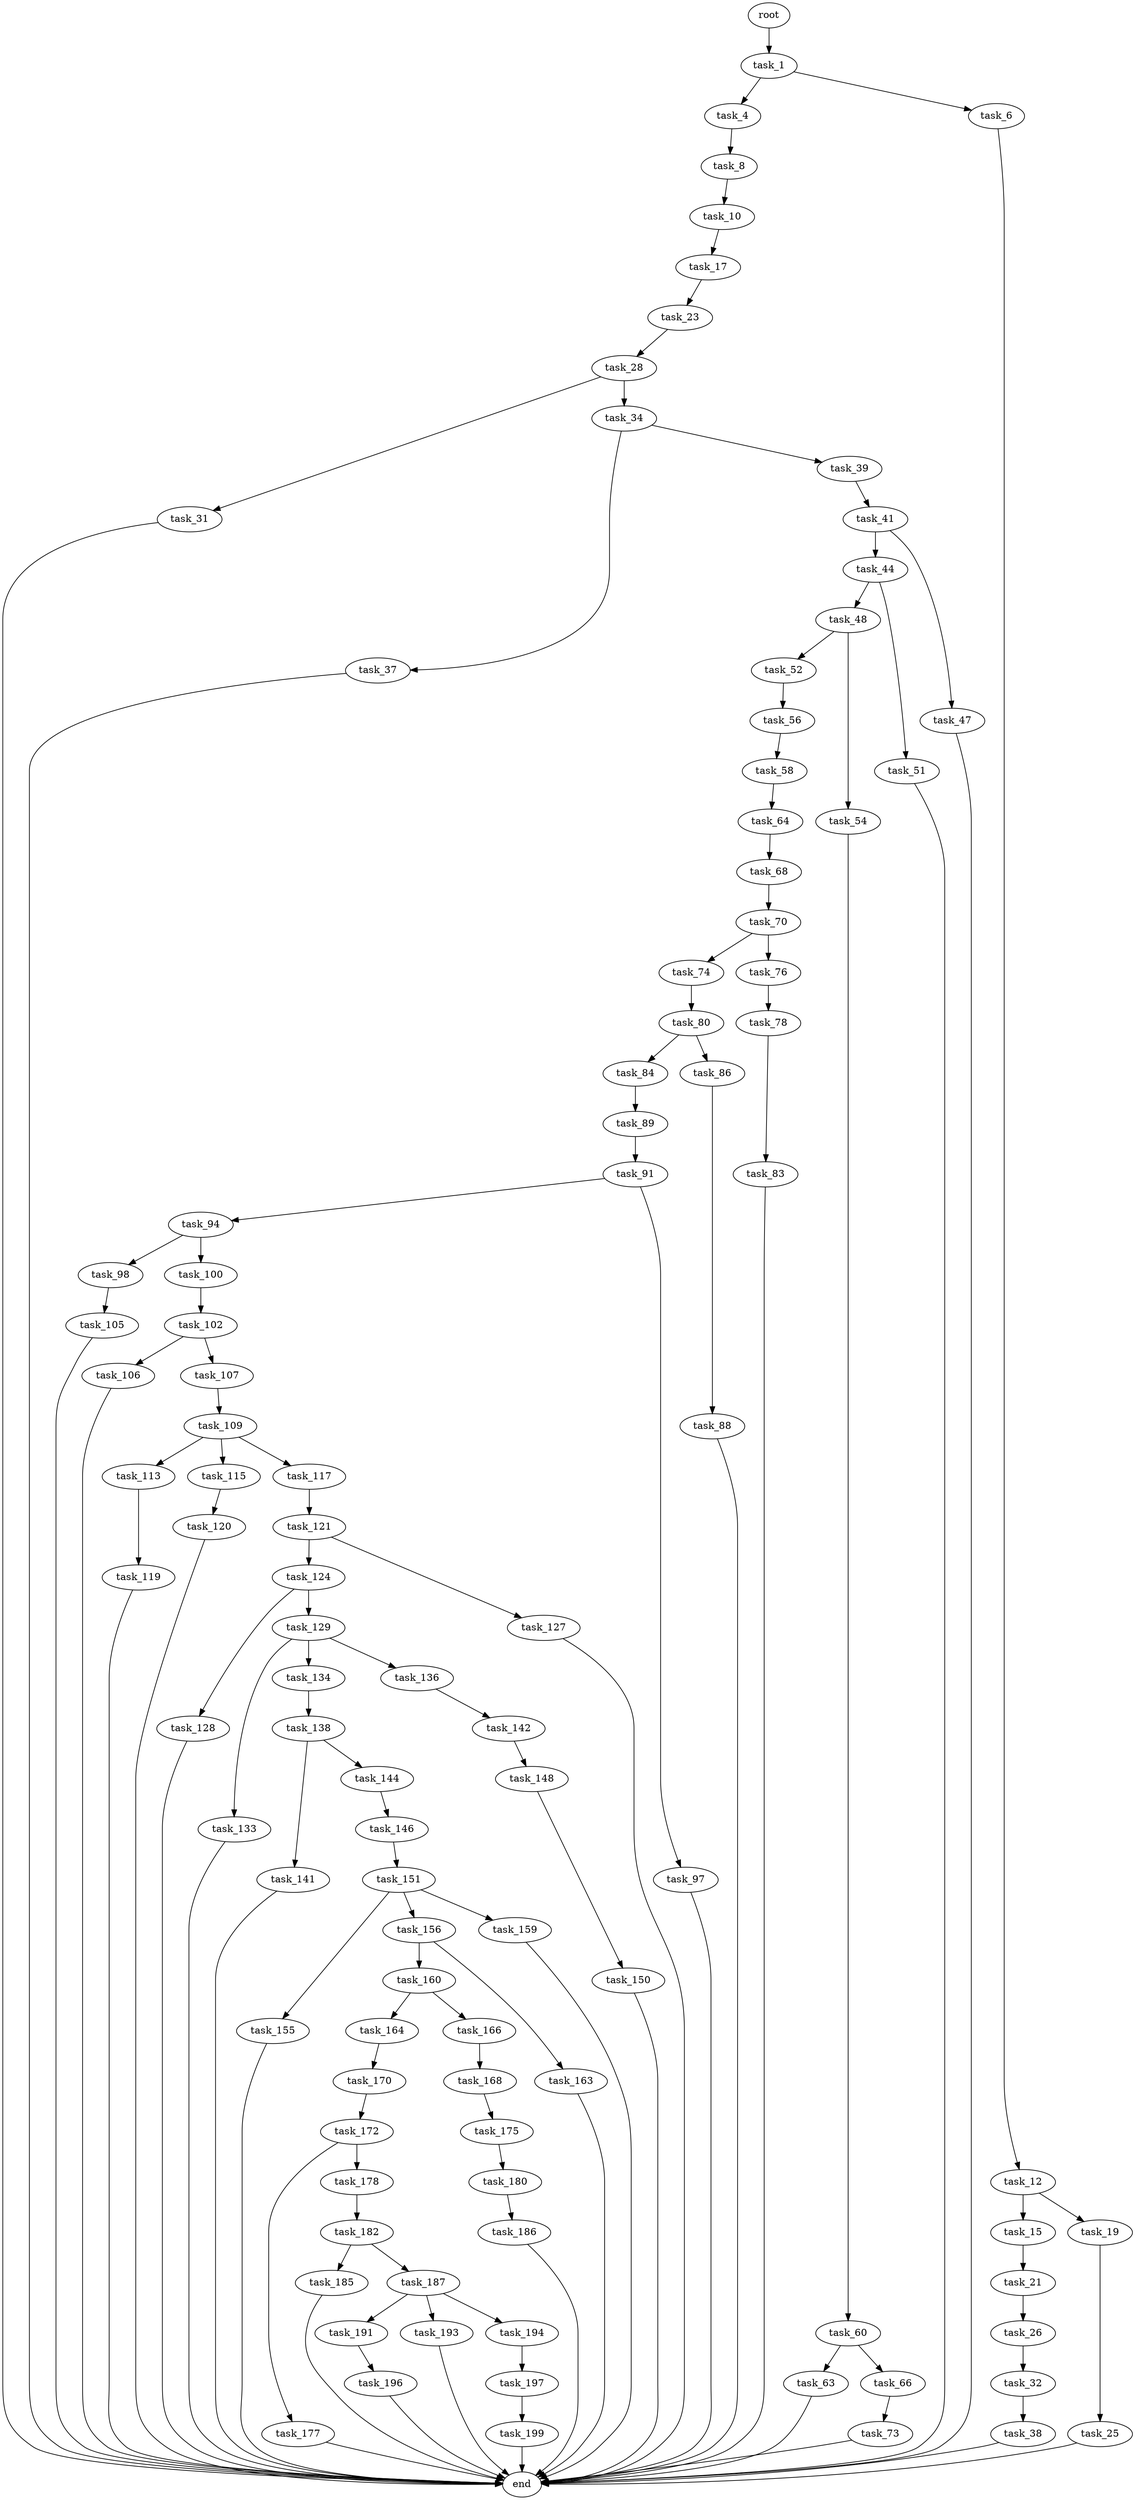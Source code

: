 digraph G {
  root [size="0.000000"];
  task_1 [size="8589934592.000000"];
  task_4 [size="5473826943.000000"];
  task_6 [size="1073741824000.000000"];
  task_8 [size="8589934592.000000"];
  task_12 [size="134217728000.000000"];
  task_10 [size="23612597796.000000"];
  task_17 [size="36799529177.000000"];
  task_15 [size="1066937341.000000"];
  task_19 [size="8815531447.000000"];
  task_21 [size="1088629780104.000000"];
  task_23 [size="782757789696.000000"];
  task_25 [size="28991029248.000000"];
  task_26 [size="6693819840.000000"];
  task_28 [size="782757789696.000000"];
  end [size="0.000000"];
  task_32 [size="35980634904.000000"];
  task_31 [size="218034790753.000000"];
  task_34 [size="782757789696.000000"];
  task_38 [size="373390892802.000000"];
  task_37 [size="134946984084.000000"];
  task_39 [size="782757789696.000000"];
  task_41 [size="134217728000.000000"];
  task_44 [size="22114184252.000000"];
  task_47 [size="1497573733.000000"];
  task_48 [size="231928233984.000000"];
  task_51 [size="9205117656.000000"];
  task_52 [size="28991029248.000000"];
  task_54 [size="30586682998.000000"];
  task_56 [size="8589934592.000000"];
  task_60 [size="33017379042.000000"];
  task_58 [size="895858068159.000000"];
  task_64 [size="1573510738.000000"];
  task_63 [size="756566594851.000000"];
  task_66 [size="1073741824000.000000"];
  task_68 [size="68719476736.000000"];
  task_73 [size="368293445632.000000"];
  task_70 [size="560134890328.000000"];
  task_74 [size="1565616975.000000"];
  task_76 [size="19467048106.000000"];
  task_80 [size="308186213024.000000"];
  task_78 [size="1073741824000.000000"];
  task_83 [size="111273442811.000000"];
  task_84 [size="9148194142.000000"];
  task_86 [size="134217728000.000000"];
  task_89 [size="28991029248.000000"];
  task_88 [size="10090579281.000000"];
  task_91 [size="782757789696.000000"];
  task_94 [size="72837978300.000000"];
  task_97 [size="249659972848.000000"];
  task_98 [size="134217728000.000000"];
  task_100 [size="28991029248.000000"];
  task_105 [size="139797531408.000000"];
  task_102 [size="123042165648.000000"];
  task_106 [size="6205148951.000000"];
  task_107 [size="24477248007.000000"];
  task_109 [size="549755813888.000000"];
  task_113 [size="26284466988.000000"];
  task_115 [size="10766032078.000000"];
  task_117 [size="443856204532.000000"];
  task_119 [size="134217728000.000000"];
  task_120 [size="299406740495.000000"];
  task_121 [size="723750909311.000000"];
  task_124 [size="92210031672.000000"];
  task_127 [size="8090517905.000000"];
  task_128 [size="41350551200.000000"];
  task_129 [size="549755813888.000000"];
  task_133 [size="208773641683.000000"];
  task_134 [size="8589934592.000000"];
  task_136 [size="1073741824000.000000"];
  task_138 [size="437312142797.000000"];
  task_142 [size="1376483120.000000"];
  task_141 [size="505261740.000000"];
  task_144 [size="228200835462.000000"];
  task_148 [size="188105872292.000000"];
  task_146 [size="3141862910.000000"];
  task_151 [size="212472989149.000000"];
  task_150 [size="9876759764.000000"];
  task_155 [size="226156120640.000000"];
  task_156 [size="368293445632.000000"];
  task_159 [size="16284413814.000000"];
  task_160 [size="169692092328.000000"];
  task_163 [size="162138966664.000000"];
  task_164 [size="782757789696.000000"];
  task_166 [size="2586903250.000000"];
  task_170 [size="1073741824000.000000"];
  task_168 [size="703793784817.000000"];
  task_175 [size="4138404513.000000"];
  task_172 [size="4073871390.000000"];
  task_177 [size="68719476736.000000"];
  task_178 [size="68719476736.000000"];
  task_180 [size="5503892020.000000"];
  task_182 [size="1073741824000.000000"];
  task_186 [size="3688414928.000000"];
  task_185 [size="9606490282.000000"];
  task_187 [size="368293445632.000000"];
  task_191 [size="6696527948.000000"];
  task_193 [size="110660175552.000000"];
  task_194 [size="10770724262.000000"];
  task_196 [size="134217728000.000000"];
  task_197 [size="136099835864.000000"];
  task_199 [size="158632556568.000000"];

  root -> task_1 [size="1.000000"];
  task_1 -> task_4 [size="33554432.000000"];
  task_1 -> task_6 [size="33554432.000000"];
  task_4 -> task_8 [size="209715200.000000"];
  task_6 -> task_12 [size="838860800.000000"];
  task_8 -> task_10 [size="33554432.000000"];
  task_12 -> task_15 [size="209715200.000000"];
  task_12 -> task_19 [size="209715200.000000"];
  task_10 -> task_17 [size="536870912.000000"];
  task_17 -> task_23 [size="75497472.000000"];
  task_15 -> task_21 [size="33554432.000000"];
  task_19 -> task_25 [size="838860800.000000"];
  task_21 -> task_26 [size="838860800.000000"];
  task_23 -> task_28 [size="679477248.000000"];
  task_25 -> end [size="1.000000"];
  task_26 -> task_32 [size="134217728.000000"];
  task_28 -> task_31 [size="679477248.000000"];
  task_28 -> task_34 [size="679477248.000000"];
  task_32 -> task_38 [size="679477248.000000"];
  task_31 -> end [size="1.000000"];
  task_34 -> task_37 [size="679477248.000000"];
  task_34 -> task_39 [size="679477248.000000"];
  task_38 -> end [size="1.000000"];
  task_37 -> end [size="1.000000"];
  task_39 -> task_41 [size="679477248.000000"];
  task_41 -> task_44 [size="209715200.000000"];
  task_41 -> task_47 [size="209715200.000000"];
  task_44 -> task_48 [size="33554432.000000"];
  task_44 -> task_51 [size="33554432.000000"];
  task_47 -> end [size="1.000000"];
  task_48 -> task_52 [size="301989888.000000"];
  task_48 -> task_54 [size="301989888.000000"];
  task_51 -> end [size="1.000000"];
  task_52 -> task_56 [size="75497472.000000"];
  task_54 -> task_60 [size="536870912.000000"];
  task_56 -> task_58 [size="33554432.000000"];
  task_60 -> task_63 [size="536870912.000000"];
  task_60 -> task_66 [size="536870912.000000"];
  task_58 -> task_64 [size="838860800.000000"];
  task_64 -> task_68 [size="33554432.000000"];
  task_63 -> end [size="1.000000"];
  task_66 -> task_73 [size="838860800.000000"];
  task_68 -> task_70 [size="134217728.000000"];
  task_73 -> end [size="1.000000"];
  task_70 -> task_74 [size="536870912.000000"];
  task_70 -> task_76 [size="536870912.000000"];
  task_74 -> task_80 [size="33554432.000000"];
  task_76 -> task_78 [size="411041792.000000"];
  task_80 -> task_84 [size="411041792.000000"];
  task_80 -> task_86 [size="411041792.000000"];
  task_78 -> task_83 [size="838860800.000000"];
  task_83 -> end [size="1.000000"];
  task_84 -> task_89 [size="411041792.000000"];
  task_86 -> task_88 [size="209715200.000000"];
  task_89 -> task_91 [size="75497472.000000"];
  task_88 -> end [size="1.000000"];
  task_91 -> task_94 [size="679477248.000000"];
  task_91 -> task_97 [size="679477248.000000"];
  task_94 -> task_98 [size="134217728.000000"];
  task_94 -> task_100 [size="134217728.000000"];
  task_97 -> end [size="1.000000"];
  task_98 -> task_105 [size="209715200.000000"];
  task_100 -> task_102 [size="75497472.000000"];
  task_105 -> end [size="1.000000"];
  task_102 -> task_106 [size="134217728.000000"];
  task_102 -> task_107 [size="134217728.000000"];
  task_106 -> end [size="1.000000"];
  task_107 -> task_109 [size="679477248.000000"];
  task_109 -> task_113 [size="536870912.000000"];
  task_109 -> task_115 [size="536870912.000000"];
  task_109 -> task_117 [size="536870912.000000"];
  task_113 -> task_119 [size="134217728.000000"];
  task_115 -> task_120 [size="536870912.000000"];
  task_117 -> task_121 [size="536870912.000000"];
  task_119 -> end [size="1.000000"];
  task_120 -> end [size="1.000000"];
  task_121 -> task_124 [size="679477248.000000"];
  task_121 -> task_127 [size="679477248.000000"];
  task_124 -> task_128 [size="134217728.000000"];
  task_124 -> task_129 [size="134217728.000000"];
  task_127 -> end [size="1.000000"];
  task_128 -> end [size="1.000000"];
  task_129 -> task_133 [size="536870912.000000"];
  task_129 -> task_134 [size="536870912.000000"];
  task_129 -> task_136 [size="536870912.000000"];
  task_133 -> end [size="1.000000"];
  task_134 -> task_138 [size="33554432.000000"];
  task_136 -> task_142 [size="838860800.000000"];
  task_138 -> task_141 [size="679477248.000000"];
  task_138 -> task_144 [size="679477248.000000"];
  task_142 -> task_148 [size="75497472.000000"];
  task_141 -> end [size="1.000000"];
  task_144 -> task_146 [size="209715200.000000"];
  task_148 -> task_150 [size="679477248.000000"];
  task_146 -> task_151 [size="134217728.000000"];
  task_151 -> task_155 [size="301989888.000000"];
  task_151 -> task_156 [size="301989888.000000"];
  task_151 -> task_159 [size="301989888.000000"];
  task_150 -> end [size="1.000000"];
  task_155 -> end [size="1.000000"];
  task_156 -> task_160 [size="411041792.000000"];
  task_156 -> task_163 [size="411041792.000000"];
  task_159 -> end [size="1.000000"];
  task_160 -> task_164 [size="134217728.000000"];
  task_160 -> task_166 [size="134217728.000000"];
  task_163 -> end [size="1.000000"];
  task_164 -> task_170 [size="679477248.000000"];
  task_166 -> task_168 [size="75497472.000000"];
  task_170 -> task_172 [size="838860800.000000"];
  task_168 -> task_175 [size="838860800.000000"];
  task_175 -> task_180 [size="209715200.000000"];
  task_172 -> task_177 [size="134217728.000000"];
  task_172 -> task_178 [size="134217728.000000"];
  task_177 -> end [size="1.000000"];
  task_178 -> task_182 [size="134217728.000000"];
  task_180 -> task_186 [size="536870912.000000"];
  task_182 -> task_185 [size="838860800.000000"];
  task_182 -> task_187 [size="838860800.000000"];
  task_186 -> end [size="1.000000"];
  task_185 -> end [size="1.000000"];
  task_187 -> task_191 [size="411041792.000000"];
  task_187 -> task_193 [size="411041792.000000"];
  task_187 -> task_194 [size="411041792.000000"];
  task_191 -> task_196 [size="301989888.000000"];
  task_193 -> end [size="1.000000"];
  task_194 -> task_197 [size="536870912.000000"];
  task_196 -> end [size="1.000000"];
  task_197 -> task_199 [size="411041792.000000"];
  task_199 -> end [size="1.000000"];
}
